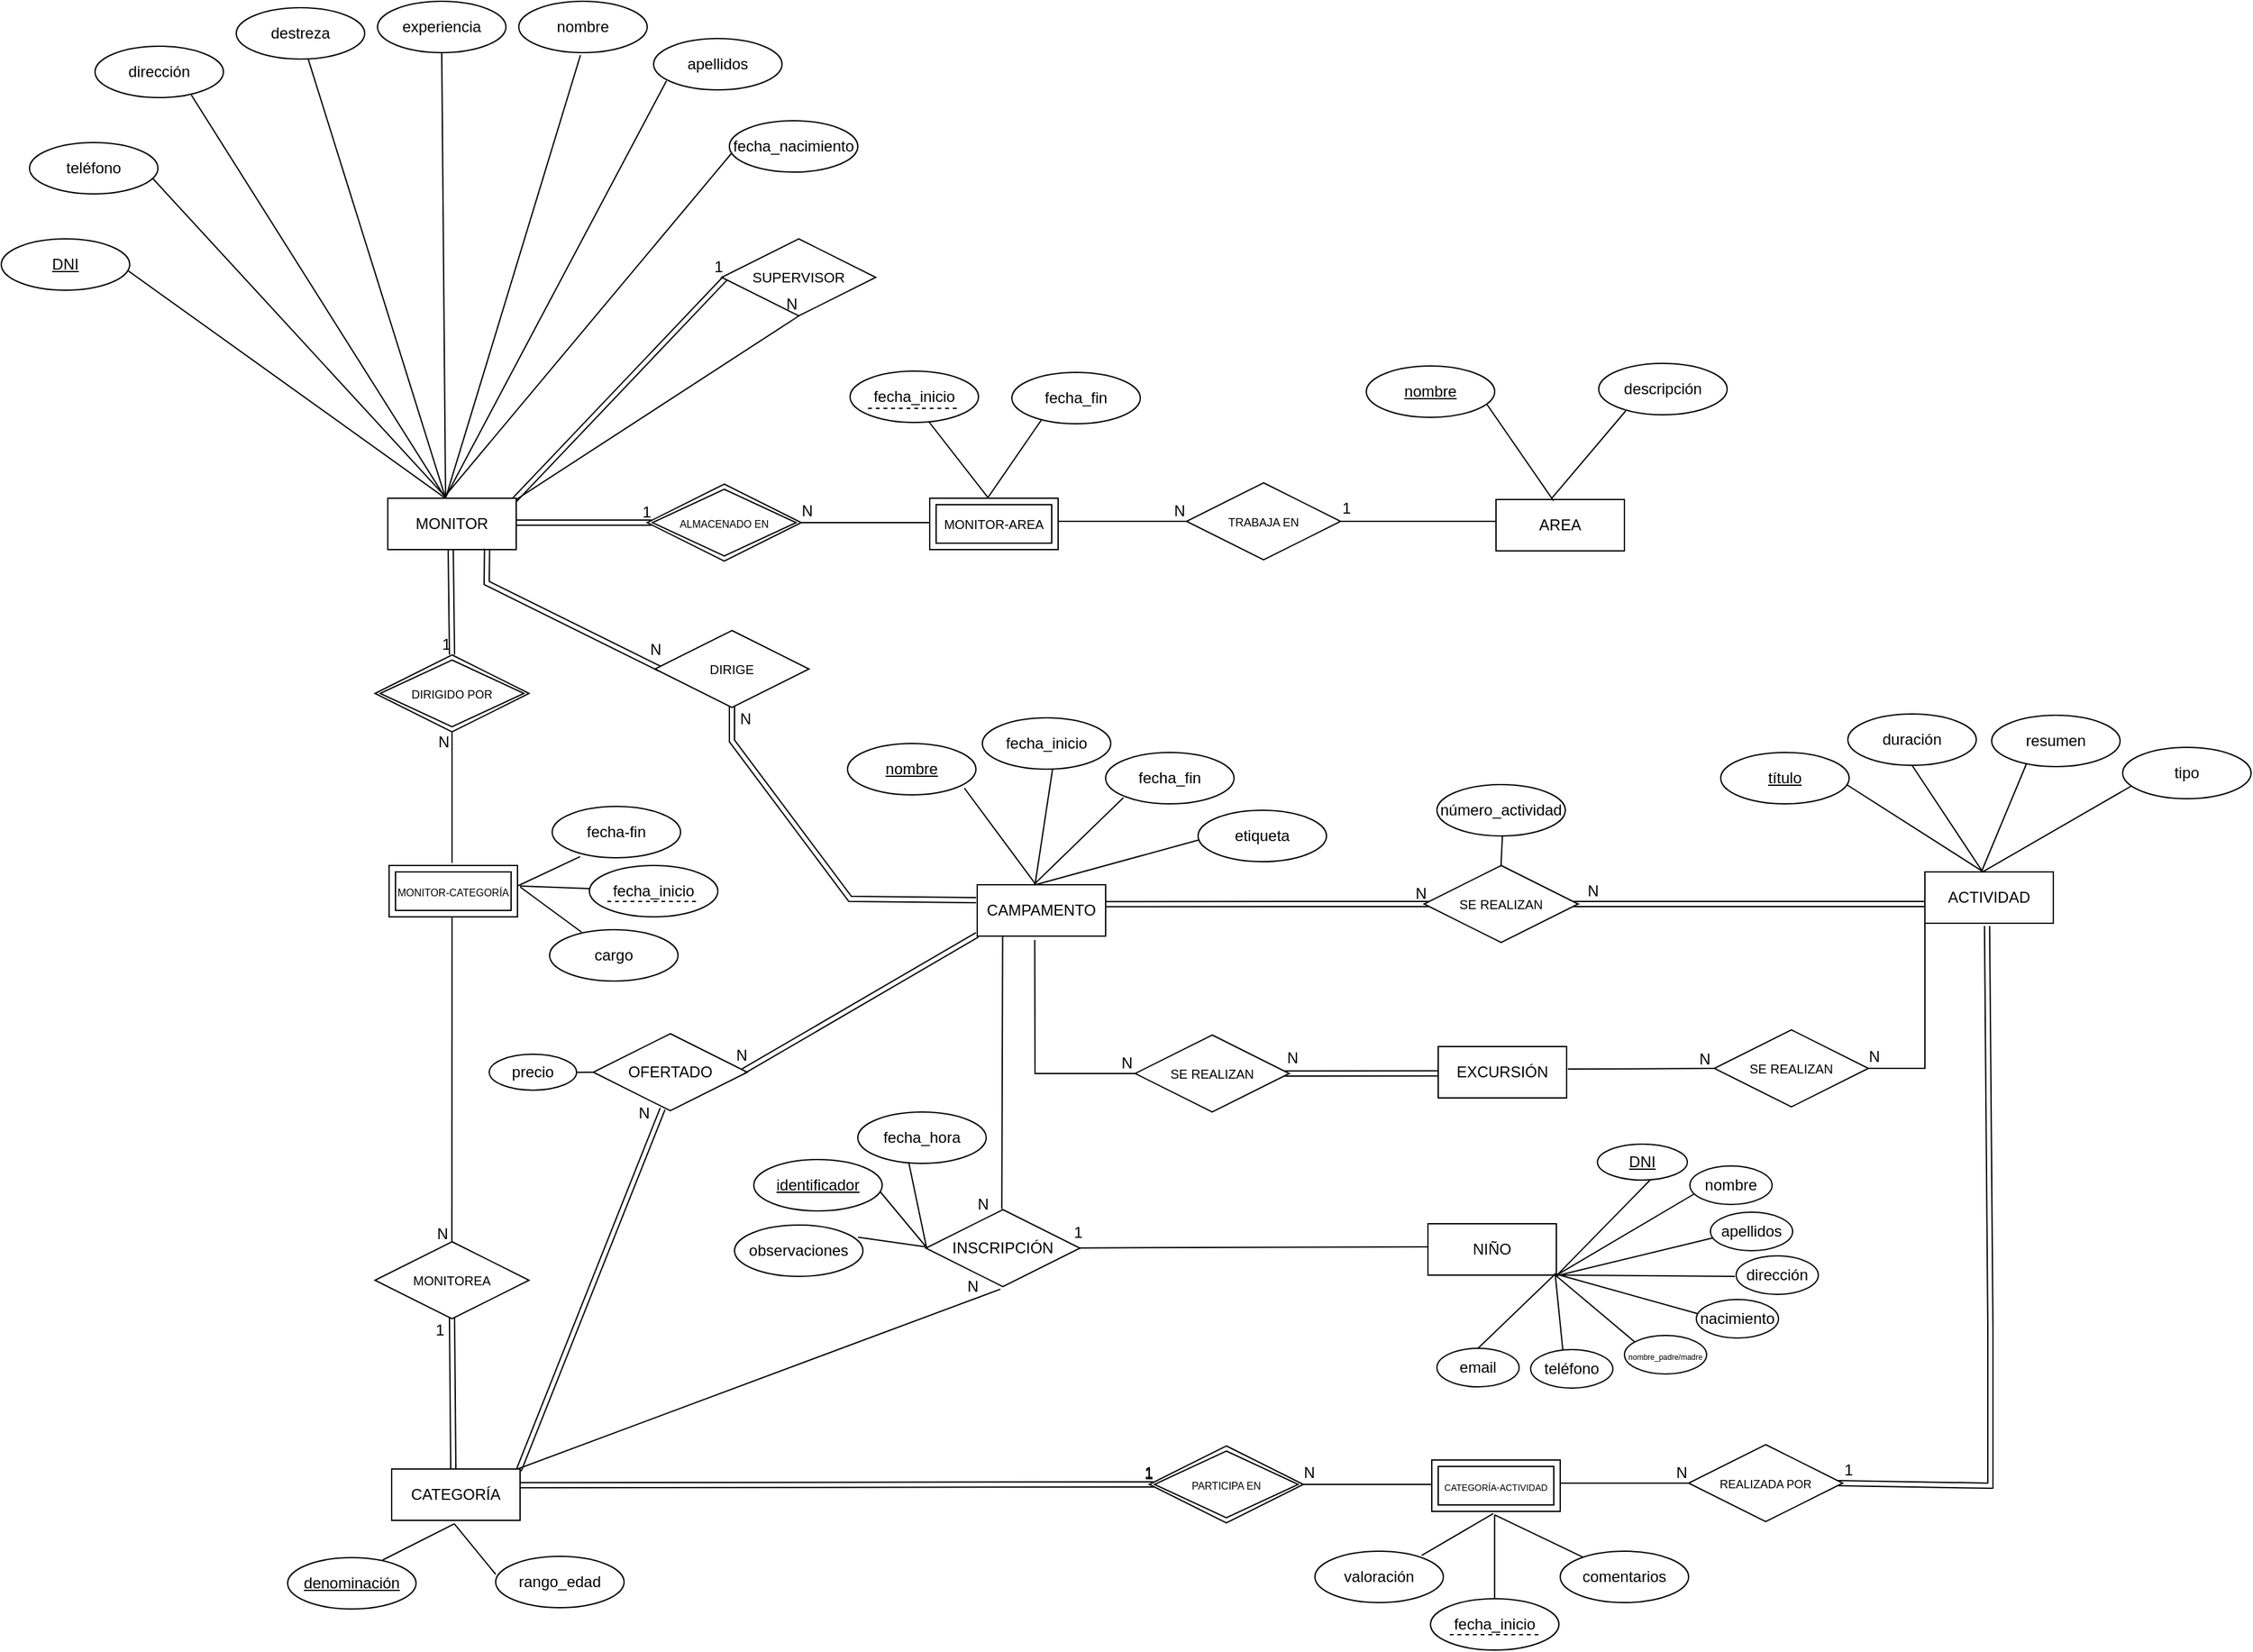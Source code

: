 <mxfile version="24.3.0" type="github">
  <diagram id="R2lEEEUBdFMjLlhIrx00" name="Page-1">
    <mxGraphModel dx="3370" dy="1427" grid="0" gridSize="10" guides="0" tooltips="1" connect="0" arrows="0" fold="1" page="1" pageScale="1" pageWidth="850" pageHeight="1100" math="0" shadow="0" extFonts="Permanent Marker^https://fonts.googleapis.com/css?family=Permanent+Marker">
      <root>
        <mxCell id="0" />
        <mxCell id="1" parent="0" />
        <mxCell id="53vGb1DOH9rvjaksHZF3-1" value="MONITOR" style="whiteSpace=wrap;html=1;align=center;" vertex="1" parent="1">
          <mxGeometry x="148" y="417" width="100" height="40" as="geometry" />
        </mxCell>
        <mxCell id="53vGb1DOH9rvjaksHZF3-2" value="destreza" style="ellipse;whiteSpace=wrap;html=1;align=center;" vertex="1" parent="1">
          <mxGeometry x="30" y="35" width="100" height="40" as="geometry" />
        </mxCell>
        <mxCell id="53vGb1DOH9rvjaksHZF3-3" value="experiencia" style="ellipse;whiteSpace=wrap;html=1;align=center;" vertex="1" parent="1">
          <mxGeometry x="140" y="30" width="100" height="40" as="geometry" />
        </mxCell>
        <mxCell id="53vGb1DOH9rvjaksHZF3-4" value="nombre" style="ellipse;whiteSpace=wrap;html=1;align=center;" vertex="1" parent="1">
          <mxGeometry x="250" y="30" width="100" height="40" as="geometry" />
        </mxCell>
        <mxCell id="53vGb1DOH9rvjaksHZF3-5" value="apellidos" style="ellipse;whiteSpace=wrap;html=1;align=center;" vertex="1" parent="1">
          <mxGeometry x="355" y="59" width="100" height="40" as="geometry" />
        </mxCell>
        <mxCell id="53vGb1DOH9rvjaksHZF3-6" value="dirección" style="ellipse;whiteSpace=wrap;html=1;align=center;" vertex="1" parent="1">
          <mxGeometry x="-80" y="65" width="100" height="40" as="geometry" />
        </mxCell>
        <mxCell id="53vGb1DOH9rvjaksHZF3-7" value="teléfono" style="ellipse;whiteSpace=wrap;html=1;align=center;" vertex="1" parent="1">
          <mxGeometry x="-131" y="140" width="100" height="40" as="geometry" />
        </mxCell>
        <mxCell id="53vGb1DOH9rvjaksHZF3-8" value="fecha_nacimiento" style="ellipse;whiteSpace=wrap;html=1;align=center;" vertex="1" parent="1">
          <mxGeometry x="414" y="123" width="100" height="40" as="geometry" />
        </mxCell>
        <mxCell id="53vGb1DOH9rvjaksHZF3-9" value="DNI" style="ellipse;whiteSpace=wrap;html=1;align=center;fontStyle=4" vertex="1" parent="1">
          <mxGeometry x="-153" y="215" width="100" height="40" as="geometry" />
        </mxCell>
        <mxCell id="53vGb1DOH9rvjaksHZF3-22" value="" style="endArrow=none;html=1;rounded=0;" edge="1" parent="1">
          <mxGeometry relative="1" as="geometry">
            <mxPoint x="193" y="417" as="sourcePoint" />
            <mxPoint x="190" y="70" as="targetPoint" />
          </mxGeometry>
        </mxCell>
        <mxCell id="53vGb1DOH9rvjaksHZF3-24" value="" style="endArrow=none;html=1;rounded=0;" edge="1" parent="1">
          <mxGeometry relative="1" as="geometry">
            <mxPoint x="193" y="417" as="sourcePoint" />
            <mxPoint x="298" y="72" as="targetPoint" />
          </mxGeometry>
        </mxCell>
        <mxCell id="53vGb1DOH9rvjaksHZF3-26" value="" style="endArrow=none;html=1;rounded=0;exitX=0.453;exitY=-0.036;exitDx=0;exitDy=0;exitPerimeter=0;" edge="1" parent="1" source="53vGb1DOH9rvjaksHZF3-1">
          <mxGeometry relative="1" as="geometry">
            <mxPoint x="260" y="437" as="sourcePoint" />
            <mxPoint x="365" y="92" as="targetPoint" />
          </mxGeometry>
        </mxCell>
        <mxCell id="53vGb1DOH9rvjaksHZF3-28" value="" style="endArrow=none;html=1;rounded=0;" edge="1" parent="1">
          <mxGeometry relative="1" as="geometry">
            <mxPoint x="192" y="416" as="sourcePoint" />
            <mxPoint x="416" y="148" as="targetPoint" />
          </mxGeometry>
        </mxCell>
        <mxCell id="53vGb1DOH9rvjaksHZF3-32" value="" style="endArrow=none;html=1;rounded=0;" edge="1" parent="1">
          <mxGeometry relative="1" as="geometry">
            <mxPoint x="193" y="417" as="sourcePoint" />
            <mxPoint x="86" y="75" as="targetPoint" />
          </mxGeometry>
        </mxCell>
        <mxCell id="53vGb1DOH9rvjaksHZF3-34" value="" style="endArrow=none;html=1;rounded=0;" edge="1" parent="1">
          <mxGeometry relative="1" as="geometry">
            <mxPoint x="193" y="417" as="sourcePoint" />
            <mxPoint x="-5" y="103" as="targetPoint" />
          </mxGeometry>
        </mxCell>
        <mxCell id="53vGb1DOH9rvjaksHZF3-36" value="" style="endArrow=none;html=1;rounded=0;" edge="1" parent="1">
          <mxGeometry relative="1" as="geometry">
            <mxPoint x="193" y="416" as="sourcePoint" />
            <mxPoint x="-35" y="168" as="targetPoint" />
          </mxGeometry>
        </mxCell>
        <mxCell id="53vGb1DOH9rvjaksHZF3-38" value="" style="endArrow=none;html=1;rounded=0;exitX=0.437;exitY=-0.021;exitDx=0;exitDy=0;exitPerimeter=0;" edge="1" parent="1" source="53vGb1DOH9rvjaksHZF3-1">
          <mxGeometry relative="1" as="geometry">
            <mxPoint x="191" y="416" as="sourcePoint" />
            <mxPoint x="-54" y="240" as="targetPoint" />
          </mxGeometry>
        </mxCell>
        <mxCell id="53vGb1DOH9rvjaksHZF3-40" value="AREA" style="whiteSpace=wrap;html=1;align=center;" vertex="1" parent="1">
          <mxGeometry x="1011" y="418" width="100" height="40" as="geometry" />
        </mxCell>
        <mxCell id="53vGb1DOH9rvjaksHZF3-41" value="&lt;u&gt;nombre&lt;/u&gt;" style="ellipse;whiteSpace=wrap;html=1;align=center;" vertex="1" parent="1">
          <mxGeometry x="910" y="314" width="100" height="40" as="geometry" />
        </mxCell>
        <mxCell id="53vGb1DOH9rvjaksHZF3-42" value="descripción" style="ellipse;whiteSpace=wrap;html=1;align=center;" vertex="1" parent="1">
          <mxGeometry x="1091" y="312" width="100" height="40" as="geometry" />
        </mxCell>
        <mxCell id="53vGb1DOH9rvjaksHZF3-43" value="" style="endArrow=none;html=1;rounded=0;exitX=0.448;exitY=0.025;exitDx=0;exitDy=0;exitPerimeter=0;" edge="1" parent="1" source="53vGb1DOH9rvjaksHZF3-40">
          <mxGeometry relative="1" as="geometry">
            <mxPoint x="780" y="612" as="sourcePoint" />
            <mxPoint x="1004" y="344" as="targetPoint" />
          </mxGeometry>
        </mxCell>
        <mxCell id="53vGb1DOH9rvjaksHZF3-44" value="" style="endArrow=none;html=1;rounded=0;exitX=0.432;exitY=-0.017;exitDx=0;exitDy=0;exitPerimeter=0;" edge="1" parent="1" source="53vGb1DOH9rvjaksHZF3-40">
          <mxGeometry relative="1" as="geometry">
            <mxPoint x="1164" y="424" as="sourcePoint" />
            <mxPoint x="1112" y="349" as="targetPoint" />
          </mxGeometry>
        </mxCell>
        <mxCell id="53vGb1DOH9rvjaksHZF3-47" value="&lt;font style=&quot;font-size: 9px;&quot;&gt;TRABAJA EN&lt;/font&gt;" style="shape=rhombus;perimeter=rhombusPerimeter;whiteSpace=wrap;html=1;align=center;" vertex="1" parent="1">
          <mxGeometry x="770" y="405" width="120" height="60" as="geometry" />
        </mxCell>
        <mxCell id="53vGb1DOH9rvjaksHZF3-49" value="&lt;font style=&quot;font-size: 8px;&quot;&gt;ALMACENADO EN&lt;/font&gt;" style="shape=rhombus;double=1;perimeter=rhombusPerimeter;whiteSpace=wrap;html=1;align=center;" vertex="1" parent="1">
          <mxGeometry x="350" y="406" width="120" height="60" as="geometry" />
        </mxCell>
        <mxCell id="53vGb1DOH9rvjaksHZF3-50" value="&lt;font style=&quot;font-size: 10px;&quot;&gt;MONITOR-AREA&lt;/font&gt;" style="shape=ext;margin=3;double=1;whiteSpace=wrap;html=1;align=center;" vertex="1" parent="1">
          <mxGeometry x="570" y="417" width="100" height="40" as="geometry" />
        </mxCell>
        <mxCell id="53vGb1DOH9rvjaksHZF3-53" value="" style="endArrow=none;html=1;rounded=0;" edge="1" parent="1">
          <mxGeometry relative="1" as="geometry">
            <mxPoint x="470" y="436" as="sourcePoint" />
            <mxPoint x="570" y="436" as="targetPoint" />
          </mxGeometry>
        </mxCell>
        <mxCell id="53vGb1DOH9rvjaksHZF3-54" value="N" style="resizable=0;html=1;whiteSpace=wrap;align=right;verticalAlign=bottom;" connectable="0" vertex="1" parent="53vGb1DOH9rvjaksHZF3-53">
          <mxGeometry x="1" relative="1" as="geometry">
            <mxPoint x="-90" y="-1" as="offset" />
          </mxGeometry>
        </mxCell>
        <mxCell id="53vGb1DOH9rvjaksHZF3-55" value="" style="endArrow=none;html=1;rounded=0;" edge="1" parent="1">
          <mxGeometry relative="1" as="geometry">
            <mxPoint x="670" y="435" as="sourcePoint" />
            <mxPoint x="770" y="435" as="targetPoint" />
          </mxGeometry>
        </mxCell>
        <mxCell id="53vGb1DOH9rvjaksHZF3-56" value="N" style="resizable=0;html=1;whiteSpace=wrap;align=right;verticalAlign=bottom;" connectable="0" vertex="1" parent="53vGb1DOH9rvjaksHZF3-55">
          <mxGeometry x="1" relative="1" as="geometry" />
        </mxCell>
        <mxCell id="53vGb1DOH9rvjaksHZF3-57" value="" style="endArrow=none;html=1;rounded=0;entryX=0;entryY=0.425;entryDx=0;entryDy=0;entryPerimeter=0;" edge="1" parent="1" target="53vGb1DOH9rvjaksHZF3-40">
          <mxGeometry relative="1" as="geometry">
            <mxPoint x="889" y="435" as="sourcePoint" />
            <mxPoint x="1010" y="434" as="targetPoint" />
          </mxGeometry>
        </mxCell>
        <mxCell id="53vGb1DOH9rvjaksHZF3-58" value="1" style="resizable=0;html=1;whiteSpace=wrap;align=right;verticalAlign=bottom;" connectable="0" vertex="1" parent="53vGb1DOH9rvjaksHZF3-57">
          <mxGeometry x="1" relative="1" as="geometry">
            <mxPoint x="-112" y="-2" as="offset" />
          </mxGeometry>
        </mxCell>
        <mxCell id="53vGb1DOH9rvjaksHZF3-59" value="&lt;font style=&quot;font-size: 11px;&quot;&gt;SUPERVISOR&lt;/font&gt;" style="shape=rhombus;perimeter=rhombusPerimeter;whiteSpace=wrap;html=1;align=center;" vertex="1" parent="1">
          <mxGeometry x="408" y="215" width="120" height="60" as="geometry" />
        </mxCell>
        <mxCell id="53vGb1DOH9rvjaksHZF3-66" value="" style="shape=link;html=1;rounded=0;" edge="1" parent="1">
          <mxGeometry relative="1" as="geometry">
            <mxPoint x="248" y="436" as="sourcePoint" />
            <mxPoint x="354" y="436" as="targetPoint" />
          </mxGeometry>
        </mxCell>
        <mxCell id="53vGb1DOH9rvjaksHZF3-67" value="1" style="resizable=0;html=1;whiteSpace=wrap;align=right;verticalAlign=bottom;" connectable="0" vertex="1" parent="53vGb1DOH9rvjaksHZF3-66">
          <mxGeometry x="1" relative="1" as="geometry" />
        </mxCell>
        <mxCell id="53vGb1DOH9rvjaksHZF3-68" value="" style="shape=link;html=1;rounded=0;entryX=0.022;entryY=0.513;entryDx=0;entryDy=0;entryPerimeter=0;exitX=0.985;exitY=0.037;exitDx=0;exitDy=0;exitPerimeter=0;" edge="1" parent="1" source="53vGb1DOH9rvjaksHZF3-1" target="53vGb1DOH9rvjaksHZF3-59">
          <mxGeometry relative="1" as="geometry">
            <mxPoint x="192" y="416" as="sourcePoint" />
            <mxPoint x="382" y="400" as="targetPoint" />
          </mxGeometry>
        </mxCell>
        <mxCell id="53vGb1DOH9rvjaksHZF3-69" value="1" style="resizable=0;html=1;whiteSpace=wrap;align=right;verticalAlign=bottom;" connectable="0" vertex="1" parent="53vGb1DOH9rvjaksHZF3-68">
          <mxGeometry x="1" relative="1" as="geometry" />
        </mxCell>
        <mxCell id="53vGb1DOH9rvjaksHZF3-70" value="" style="endArrow=none;html=1;rounded=0;entryX=0.501;entryY=1;entryDx=0;entryDy=0;entryPerimeter=0;" edge="1" parent="1" target="53vGb1DOH9rvjaksHZF3-59">
          <mxGeometry relative="1" as="geometry">
            <mxPoint x="248" y="418" as="sourcePoint" />
            <mxPoint x="405" y="336" as="targetPoint" />
          </mxGeometry>
        </mxCell>
        <mxCell id="53vGb1DOH9rvjaksHZF3-71" value="N" style="resizable=0;html=1;whiteSpace=wrap;align=right;verticalAlign=bottom;" connectable="0" vertex="1" parent="53vGb1DOH9rvjaksHZF3-70">
          <mxGeometry x="1" relative="1" as="geometry" />
        </mxCell>
        <mxCell id="53vGb1DOH9rvjaksHZF3-72" value="CAMPAMENTO" style="whiteSpace=wrap;html=1;align=center;" vertex="1" parent="1">
          <mxGeometry x="607" y="718" width="100" height="40" as="geometry" />
        </mxCell>
        <mxCell id="53vGb1DOH9rvjaksHZF3-73" value="&lt;u&gt;nombre&lt;/u&gt;" style="ellipse;whiteSpace=wrap;html=1;align=center;" vertex="1" parent="1">
          <mxGeometry x="506" y="608" width="100" height="40" as="geometry" />
        </mxCell>
        <mxCell id="53vGb1DOH9rvjaksHZF3-74" value="fecha_inicio" style="ellipse;whiteSpace=wrap;html=1;align=center;" vertex="1" parent="1">
          <mxGeometry x="611" y="588" width="100" height="40" as="geometry" />
        </mxCell>
        <mxCell id="53vGb1DOH9rvjaksHZF3-75" value="fecha_fin" style="ellipse;whiteSpace=wrap;html=1;align=center;" vertex="1" parent="1">
          <mxGeometry x="707" y="615" width="100" height="40" as="geometry" />
        </mxCell>
        <mxCell id="53vGb1DOH9rvjaksHZF3-76" value="etiqueta" style="ellipse;whiteSpace=wrap;html=1;align=center;" vertex="1" parent="1">
          <mxGeometry x="779" y="660" width="100" height="40" as="geometry" />
        </mxCell>
        <mxCell id="53vGb1DOH9rvjaksHZF3-77" value="" style="endArrow=none;html=1;rounded=0;exitX=0.46;exitY=0.007;exitDx=0;exitDy=0;exitPerimeter=0;entryX=0.91;entryY=0.869;entryDx=0;entryDy=0;entryPerimeter=0;" edge="1" parent="1" source="53vGb1DOH9rvjaksHZF3-72" target="53vGb1DOH9rvjaksHZF3-73">
          <mxGeometry relative="1" as="geometry">
            <mxPoint x="640" y="694" as="sourcePoint" />
            <mxPoint x="546" y="650" as="targetPoint" />
          </mxGeometry>
        </mxCell>
        <mxCell id="53vGb1DOH9rvjaksHZF3-78" value="" style="endArrow=none;html=1;rounded=0;entryX=0.547;entryY=0.994;entryDx=0;entryDy=0;entryPerimeter=0;" edge="1" parent="1" target="53vGb1DOH9rvjaksHZF3-74">
          <mxGeometry relative="1" as="geometry">
            <mxPoint x="652" y="718" as="sourcePoint" />
            <mxPoint x="597" y="635" as="targetPoint" />
          </mxGeometry>
        </mxCell>
        <mxCell id="53vGb1DOH9rvjaksHZF3-79" value="" style="endArrow=none;html=1;rounded=0;entryX=0.138;entryY=0.881;entryDx=0;entryDy=0;entryPerimeter=0;" edge="1" parent="1" target="53vGb1DOH9rvjaksHZF3-75">
          <mxGeometry relative="1" as="geometry">
            <mxPoint x="651" y="718" as="sourcePoint" />
            <mxPoint x="686" y="634" as="targetPoint" />
          </mxGeometry>
        </mxCell>
        <mxCell id="53vGb1DOH9rvjaksHZF3-80" value="" style="endArrow=none;html=1;rounded=0;exitX=0.444;exitY=0.007;exitDx=0;exitDy=0;exitPerimeter=0;entryX=0.01;entryY=0.575;entryDx=0;entryDy=0;entryPerimeter=0;" edge="1" parent="1" source="53vGb1DOH9rvjaksHZF3-72" target="53vGb1DOH9rvjaksHZF3-76">
          <mxGeometry relative="1" as="geometry">
            <mxPoint x="823" y="734" as="sourcePoint" />
            <mxPoint x="768" y="651" as="targetPoint" />
          </mxGeometry>
        </mxCell>
        <mxCell id="53vGb1DOH9rvjaksHZF3-90" value="ACTIVIDAD" style="whiteSpace=wrap;html=1;align=center;" vertex="1" parent="1">
          <mxGeometry x="1345" y="708" width="100" height="40" as="geometry" />
        </mxCell>
        <mxCell id="53vGb1DOH9rvjaksHZF3-91" value="&lt;u&gt;título&lt;/u&gt;" style="ellipse;whiteSpace=wrap;html=1;align=center;" vertex="1" parent="1">
          <mxGeometry x="1186" y="615" width="100" height="40" as="geometry" />
        </mxCell>
        <mxCell id="53vGb1DOH9rvjaksHZF3-92" value="duración" style="ellipse;whiteSpace=wrap;html=1;align=center;" vertex="1" parent="1">
          <mxGeometry x="1285" y="585" width="100" height="40" as="geometry" />
        </mxCell>
        <mxCell id="53vGb1DOH9rvjaksHZF3-93" value="resumen" style="ellipse;whiteSpace=wrap;html=1;align=center;" vertex="1" parent="1">
          <mxGeometry x="1397" y="586" width="100" height="40" as="geometry" />
        </mxCell>
        <mxCell id="53vGb1DOH9rvjaksHZF3-94" value="tipo" style="ellipse;whiteSpace=wrap;html=1;align=center;" vertex="1" parent="1">
          <mxGeometry x="1499" y="611" width="100" height="40" as="geometry" />
        </mxCell>
        <mxCell id="53vGb1DOH9rvjaksHZF3-95" value="" style="endArrow=none;html=1;rounded=0;exitX=0.46;exitY=0.007;exitDx=0;exitDy=0;exitPerimeter=0;" edge="1" parent="1" source="53vGb1DOH9rvjaksHZF3-90">
          <mxGeometry relative="1" as="geometry">
            <mxPoint x="1378" y="684" as="sourcePoint" />
            <mxPoint x="1284" y="640" as="targetPoint" />
          </mxGeometry>
        </mxCell>
        <mxCell id="53vGb1DOH9rvjaksHZF3-96" value="" style="endArrow=none;html=1;rounded=0;" edge="1" parent="1">
          <mxGeometry relative="1" as="geometry">
            <mxPoint x="1390" y="708" as="sourcePoint" />
            <mxPoint x="1335" y="625" as="targetPoint" />
          </mxGeometry>
        </mxCell>
        <mxCell id="53vGb1DOH9rvjaksHZF3-97" value="" style="endArrow=none;html=1;rounded=0;" edge="1" parent="1">
          <mxGeometry relative="1" as="geometry">
            <mxPoint x="1389" y="708" as="sourcePoint" />
            <mxPoint x="1424" y="624" as="targetPoint" />
          </mxGeometry>
        </mxCell>
        <mxCell id="53vGb1DOH9rvjaksHZF3-98" value="" style="endArrow=none;html=1;rounded=0;exitX=0.444;exitY=0.007;exitDx=0;exitDy=0;exitPerimeter=0;" edge="1" parent="1" source="53vGb1DOH9rvjaksHZF3-90">
          <mxGeometry relative="1" as="geometry">
            <mxPoint x="1561" y="724" as="sourcePoint" />
            <mxPoint x="1506" y="641" as="targetPoint" />
          </mxGeometry>
        </mxCell>
        <mxCell id="53vGb1DOH9rvjaksHZF3-99" value="&lt;font style=&quot;font-size: 10px;&quot;&gt;SE REALIZAN&lt;/font&gt;" style="shape=rhombus;perimeter=rhombusPerimeter;whiteSpace=wrap;html=1;align=center;" vertex="1" parent="1">
          <mxGeometry x="955" y="703" width="120" height="60" as="geometry" />
        </mxCell>
        <mxCell id="53vGb1DOH9rvjaksHZF3-100" value="" style="shape=link;html=1;rounded=0;entryX=0;entryY=0.625;entryDx=0;entryDy=0;entryPerimeter=0;" edge="1" parent="1" target="53vGb1DOH9rvjaksHZF3-90">
          <mxGeometry relative="1" as="geometry">
            <mxPoint x="1071" y="733" as="sourcePoint" />
            <mxPoint x="1231" y="733" as="targetPoint" />
          </mxGeometry>
        </mxCell>
        <mxCell id="53vGb1DOH9rvjaksHZF3-101" value="N" style="resizable=0;html=1;whiteSpace=wrap;align=right;verticalAlign=bottom;" connectable="0" vertex="1" parent="53vGb1DOH9rvjaksHZF3-100">
          <mxGeometry x="1" relative="1" as="geometry">
            <mxPoint x="-253" y="-2" as="offset" />
          </mxGeometry>
        </mxCell>
        <mxCell id="53vGb1DOH9rvjaksHZF3-102" value="" style="shape=link;html=1;rounded=0;exitX=0.995;exitY=0.377;exitDx=0;exitDy=0;exitPerimeter=0;" edge="1" parent="1" source="53vGb1DOH9rvjaksHZF3-72">
          <mxGeometry relative="1" as="geometry">
            <mxPoint x="708.0" y="733.4" as="sourcePoint" />
            <mxPoint x="959.2" y="733" as="targetPoint" />
          </mxGeometry>
        </mxCell>
        <mxCell id="53vGb1DOH9rvjaksHZF3-103" value="N" style="resizable=0;html=1;whiteSpace=wrap;align=right;verticalAlign=bottom;" connectable="0" vertex="1" parent="53vGb1DOH9rvjaksHZF3-102">
          <mxGeometry x="1" relative="1" as="geometry" />
        </mxCell>
        <mxCell id="53vGb1DOH9rvjaksHZF3-104" value="CATEGORÍA" style="whiteSpace=wrap;html=1;align=center;" vertex="1" parent="1">
          <mxGeometry x="151" y="1173" width="100" height="40" as="geometry" />
        </mxCell>
        <mxCell id="53vGb1DOH9rvjaksHZF3-105" value="&lt;u&gt;denominación&lt;/u&gt;" style="ellipse;whiteSpace=wrap;html=1;align=center;" vertex="1" parent="1">
          <mxGeometry x="70" y="1242" width="100" height="40" as="geometry" />
        </mxCell>
        <mxCell id="53vGb1DOH9rvjaksHZF3-108" value="rango_edad" style="ellipse;whiteSpace=wrap;html=1;align=center;" vertex="1" parent="1">
          <mxGeometry x="232" y="1241" width="100" height="40" as="geometry" />
        </mxCell>
        <mxCell id="53vGb1DOH9rvjaksHZF3-109" value="" style="endArrow=none;html=1;rounded=0;exitX=0.488;exitY=1.067;exitDx=0;exitDy=0;exitPerimeter=0;entryX=0.74;entryY=0.047;entryDx=0;entryDy=0;entryPerimeter=0;" edge="1" parent="1" source="53vGb1DOH9rvjaksHZF3-104" target="53vGb1DOH9rvjaksHZF3-105">
          <mxGeometry relative="1" as="geometry">
            <mxPoint x="155" y="1135" as="sourcePoint" />
            <mxPoint x="61" y="1091" as="targetPoint" />
          </mxGeometry>
        </mxCell>
        <mxCell id="53vGb1DOH9rvjaksHZF3-112" value="" style="endArrow=none;html=1;rounded=0;exitX=0.488;exitY=1.067;exitDx=0;exitDy=0;exitPerimeter=0;entryX=0;entryY=0.35;entryDx=0;entryDy=0;entryPerimeter=0;" edge="1" parent="1" source="53vGb1DOH9rvjaksHZF3-104" target="53vGb1DOH9rvjaksHZF3-108">
          <mxGeometry relative="1" as="geometry">
            <mxPoint x="338" y="1175" as="sourcePoint" />
            <mxPoint x="283" y="1092" as="targetPoint" />
          </mxGeometry>
        </mxCell>
        <mxCell id="53vGb1DOH9rvjaksHZF3-113" value="&lt;font style=&quot;font-size: 9px;&quot;&gt;DIRIGIDO POR&lt;/font&gt;" style="shape=rhombus;double=1;perimeter=rhombusPerimeter;whiteSpace=wrap;html=1;align=center;" vertex="1" parent="1">
          <mxGeometry x="138" y="539" width="120" height="60" as="geometry" />
        </mxCell>
        <mxCell id="53vGb1DOH9rvjaksHZF3-114" value="&lt;font style=&quot;font-size: 8px;&quot;&gt;MONITOR-CATEGORÍA&lt;/font&gt;" style="shape=ext;margin=3;double=1;whiteSpace=wrap;html=1;align=center;" vertex="1" parent="1">
          <mxGeometry x="149" y="703" width="100" height="40" as="geometry" />
        </mxCell>
        <mxCell id="53vGb1DOH9rvjaksHZF3-115" value="&lt;font size=&quot;1&quot;&gt;MONITOREA&lt;/font&gt;" style="shape=rhombus;perimeter=rhombusPerimeter;whiteSpace=wrap;html=1;align=center;" vertex="1" parent="1">
          <mxGeometry x="138" y="996" width="120" height="60" as="geometry" />
        </mxCell>
        <mxCell id="53vGb1DOH9rvjaksHZF3-116" value="" style="shape=link;html=1;rounded=0;exitX=0.476;exitY=0.989;exitDx=0;exitDy=0;exitPerimeter=0;entryX=0.5;entryY=-0.002;entryDx=0;entryDy=0;entryPerimeter=0;" edge="1" parent="1" target="53vGb1DOH9rvjaksHZF3-113">
          <mxGeometry relative="1" as="geometry">
            <mxPoint x="197.0" y="456.56" as="sourcePoint" />
            <mxPoint x="197.4" y="521" as="targetPoint" />
          </mxGeometry>
        </mxCell>
        <mxCell id="53vGb1DOH9rvjaksHZF3-117" value="1" style="resizable=0;html=1;whiteSpace=wrap;align=right;verticalAlign=bottom;" connectable="0" vertex="1" parent="53vGb1DOH9rvjaksHZF3-116">
          <mxGeometry x="1" relative="1" as="geometry" />
        </mxCell>
        <mxCell id="53vGb1DOH9rvjaksHZF3-118" value="" style="endArrow=none;html=1;rounded=0;" edge="1" parent="1">
          <mxGeometry relative="1" as="geometry">
            <mxPoint x="198" y="701" as="sourcePoint" />
            <mxPoint x="198" y="599" as="targetPoint" />
          </mxGeometry>
        </mxCell>
        <mxCell id="53vGb1DOH9rvjaksHZF3-119" value="" style="endArrow=none;html=1;rounded=0;" edge="1" parent="1">
          <mxGeometry relative="1" as="geometry">
            <mxPoint x="198" y="845" as="sourcePoint" />
            <mxPoint x="198" y="743" as="targetPoint" />
          </mxGeometry>
        </mxCell>
        <mxCell id="53vGb1DOH9rvjaksHZF3-120" value="" style="endArrow=none;html=1;rounded=0;exitX=0.499;exitY=0.011;exitDx=0;exitDy=0;exitPerimeter=0;" edge="1" parent="1" source="53vGb1DOH9rvjaksHZF3-115">
          <mxGeometry relative="1" as="geometry">
            <mxPoint x="198" y="876" as="sourcePoint" />
            <mxPoint x="198" y="743" as="targetPoint" />
          </mxGeometry>
        </mxCell>
        <mxCell id="53vGb1DOH9rvjaksHZF3-121" value="" style="shape=link;html=1;rounded=0;exitX=0.476;exitY=0.989;exitDx=0;exitDy=0;exitPerimeter=0;entryX=0.48;entryY=0;entryDx=0;entryDy=0;entryPerimeter=0;" edge="1" parent="1" target="53vGb1DOH9rvjaksHZF3-104">
          <mxGeometry relative="1" as="geometry">
            <mxPoint x="198.0" y="1055" as="sourcePoint" />
            <mxPoint x="199" y="1137.44" as="targetPoint" />
          </mxGeometry>
        </mxCell>
        <mxCell id="53vGb1DOH9rvjaksHZF3-122" value="1" style="resizable=0;html=1;whiteSpace=wrap;align=right;verticalAlign=bottom;" connectable="0" vertex="1" parent="53vGb1DOH9rvjaksHZF3-121">
          <mxGeometry x="1" relative="1" as="geometry">
            <mxPoint x="-5" y="-99" as="offset" />
          </mxGeometry>
        </mxCell>
        <mxCell id="53vGb1DOH9rvjaksHZF3-123" value="fecha-fin" style="ellipse;whiteSpace=wrap;html=1;align=center;" vertex="1" parent="1">
          <mxGeometry x="276" y="657" width="100" height="40" as="geometry" />
        </mxCell>
        <mxCell id="53vGb1DOH9rvjaksHZF3-124" value="fecha_inicio" style="ellipse;whiteSpace=wrap;html=1;align=center;" vertex="1" parent="1">
          <mxGeometry x="305" y="703" width="100" height="40" as="geometry" />
        </mxCell>
        <mxCell id="53vGb1DOH9rvjaksHZF3-126" value="cargo" style="ellipse;whiteSpace=wrap;html=1;align=center;" vertex="1" parent="1">
          <mxGeometry x="274" y="753" width="100" height="40" as="geometry" />
        </mxCell>
        <mxCell id="53vGb1DOH9rvjaksHZF3-127" value="" style="endArrow=none;html=1;rounded=0;exitX=0.218;exitY=0.976;exitDx=0;exitDy=0;exitPerimeter=0;" edge="1" parent="1" source="53vGb1DOH9rvjaksHZF3-123">
          <mxGeometry relative="1" as="geometry">
            <mxPoint x="356" y="787" as="sourcePoint" />
            <mxPoint x="249" y="719" as="targetPoint" />
          </mxGeometry>
        </mxCell>
        <mxCell id="53vGb1DOH9rvjaksHZF3-128" value="" style="endArrow=none;html=1;rounded=0;exitX=0.218;exitY=0.976;exitDx=0;exitDy=0;exitPerimeter=0;entryX=1.021;entryY=0.4;entryDx=0;entryDy=0;entryPerimeter=0;" edge="1" parent="1" target="53vGb1DOH9rvjaksHZF3-114">
          <mxGeometry relative="1" as="geometry">
            <mxPoint x="305" y="721" as="sourcePoint" />
            <mxPoint x="256" y="744" as="targetPoint" />
          </mxGeometry>
        </mxCell>
        <mxCell id="53vGb1DOH9rvjaksHZF3-129" value="" style="endArrow=none;html=1;rounded=0;exitX=0.218;exitY=0.976;exitDx=0;exitDy=0;exitPerimeter=0;entryX=1.021;entryY=0.419;entryDx=0;entryDy=0;entryPerimeter=0;" edge="1" parent="1" target="53vGb1DOH9rvjaksHZF3-114">
          <mxGeometry relative="1" as="geometry">
            <mxPoint x="299" y="755" as="sourcePoint" />
            <mxPoint x="245" y="753" as="targetPoint" />
          </mxGeometry>
        </mxCell>
        <mxCell id="53vGb1DOH9rvjaksHZF3-130" value="N" style="resizable=0;html=1;whiteSpace=wrap;align=right;verticalAlign=bottom;" connectable="0" vertex="1" parent="1">
          <mxGeometry x="197" y="615" as="geometry" />
        </mxCell>
        <mxCell id="53vGb1DOH9rvjaksHZF3-131" value="N" style="resizable=0;html=1;whiteSpace=wrap;align=right;verticalAlign=bottom;" connectable="0" vertex="1" parent="1">
          <mxGeometry x="196" y="998" as="geometry" />
        </mxCell>
        <mxCell id="53vGb1DOH9rvjaksHZF3-137" value="&lt;font style=&quot;font-size: 9px;&quot;&gt;REALIZADA POR&lt;/font&gt;" style="shape=rhombus;perimeter=rhombusPerimeter;whiteSpace=wrap;html=1;align=center;" vertex="1" parent="1">
          <mxGeometry x="1161" y="1154" width="120" height="60" as="geometry" />
        </mxCell>
        <mxCell id="53vGb1DOH9rvjaksHZF3-138" value="&lt;font style=&quot;font-size: 8px;&quot;&gt;PARTICIPA EN&lt;/font&gt;" style="shape=rhombus;double=1;perimeter=rhombusPerimeter;whiteSpace=wrap;html=1;align=center;" vertex="1" parent="1">
          <mxGeometry x="741" y="1155" width="120" height="60" as="geometry" />
        </mxCell>
        <mxCell id="53vGb1DOH9rvjaksHZF3-139" value="&lt;font style=&quot;font-size: 7px;&quot;&gt;CATEGORÍA-ACTIVIDAD&lt;/font&gt;" style="shape=ext;margin=3;double=1;whiteSpace=wrap;html=1;align=center;" vertex="1" parent="1">
          <mxGeometry x="961" y="1166" width="100" height="40" as="geometry" />
        </mxCell>
        <mxCell id="53vGb1DOH9rvjaksHZF3-140" value="" style="endArrow=none;html=1;rounded=0;" edge="1" parent="1">
          <mxGeometry relative="1" as="geometry">
            <mxPoint x="861" y="1185" as="sourcePoint" />
            <mxPoint x="961" y="1185" as="targetPoint" />
          </mxGeometry>
        </mxCell>
        <mxCell id="53vGb1DOH9rvjaksHZF3-141" value="N" style="resizable=0;html=1;whiteSpace=wrap;align=right;verticalAlign=bottom;" connectable="0" vertex="1" parent="53vGb1DOH9rvjaksHZF3-140">
          <mxGeometry x="1" relative="1" as="geometry">
            <mxPoint x="-90" y="-1" as="offset" />
          </mxGeometry>
        </mxCell>
        <mxCell id="53vGb1DOH9rvjaksHZF3-142" value="" style="endArrow=none;html=1;rounded=0;" edge="1" parent="1">
          <mxGeometry relative="1" as="geometry">
            <mxPoint x="1061" y="1184" as="sourcePoint" />
            <mxPoint x="1161" y="1184" as="targetPoint" />
          </mxGeometry>
        </mxCell>
        <mxCell id="53vGb1DOH9rvjaksHZF3-143" value="N" style="resizable=0;html=1;whiteSpace=wrap;align=right;verticalAlign=bottom;" connectable="0" vertex="1" parent="53vGb1DOH9rvjaksHZF3-142">
          <mxGeometry x="1" relative="1" as="geometry" />
        </mxCell>
        <mxCell id="53vGb1DOH9rvjaksHZF3-144" value="1" style="resizable=0;html=1;whiteSpace=wrap;align=right;verticalAlign=bottom;" connectable="0" vertex="1" parent="1">
          <mxGeometry x="1290" y="1182" as="geometry" />
        </mxCell>
        <mxCell id="53vGb1DOH9rvjaksHZF3-145" value="1" style="resizable=0;html=1;whiteSpace=wrap;align=right;verticalAlign=bottom;" connectable="0" vertex="1" parent="1">
          <mxGeometry x="745" y="1185" as="geometry" />
        </mxCell>
        <mxCell id="53vGb1DOH9rvjaksHZF3-146" value="" style="shape=link;html=1;rounded=0;exitX=1.002;exitY=0.315;exitDx=0;exitDy=0;exitPerimeter=0;" edge="1" parent="1" source="53vGb1DOH9rvjaksHZF3-104">
          <mxGeometry relative="1" as="geometry">
            <mxPoint x="639" y="1185" as="sourcePoint" />
            <mxPoint x="745" y="1185" as="targetPoint" />
          </mxGeometry>
        </mxCell>
        <mxCell id="53vGb1DOH9rvjaksHZF3-147" value="1" style="resizable=0;html=1;whiteSpace=wrap;align=right;verticalAlign=bottom;" connectable="0" vertex="1" parent="53vGb1DOH9rvjaksHZF3-146">
          <mxGeometry x="1" relative="1" as="geometry" />
        </mxCell>
        <mxCell id="53vGb1DOH9rvjaksHZF3-148" value="" style="shape=link;html=1;rounded=0;entryX=0.484;entryY=1.053;entryDx=0;entryDy=0;entryPerimeter=0;exitX=0.969;exitY=0.5;exitDx=0;exitDy=0;exitPerimeter=0;" edge="1" parent="1" source="53vGb1DOH9rvjaksHZF3-137" target="53vGb1DOH9rvjaksHZF3-90">
          <mxGeometry relative="1" as="geometry">
            <mxPoint x="1396" y="1305" as="sourcePoint" />
            <mxPoint x="1513" y="1064" as="targetPoint" />
            <Array as="points">
              <mxPoint x="1396" y="1186" />
              <mxPoint x="1396" y="1064" />
            </Array>
          </mxGeometry>
        </mxCell>
        <mxCell id="53vGb1DOH9rvjaksHZF3-154" value="valoración" style="ellipse;whiteSpace=wrap;html=1;align=center;" vertex="1" parent="1">
          <mxGeometry x="870" y="1237" width="100" height="40" as="geometry" />
        </mxCell>
        <mxCell id="53vGb1DOH9rvjaksHZF3-155" value="comentarios" style="ellipse;whiteSpace=wrap;html=1;align=center;" vertex="1" parent="1">
          <mxGeometry x="1061" y="1237" width="100" height="40" as="geometry" />
        </mxCell>
        <mxCell id="53vGb1DOH9rvjaksHZF3-157" value="" style="endArrow=none;html=1;rounded=0;exitX=0.489;exitY=1.068;exitDx=0;exitDy=0;exitPerimeter=0;" edge="1" parent="1" source="53vGb1DOH9rvjaksHZF3-139" target="53vGb1DOH9rvjaksHZF3-155">
          <mxGeometry relative="1" as="geometry">
            <mxPoint x="1044" y="1171" as="sourcePoint" />
            <mxPoint x="1079" y="1087" as="targetPoint" />
          </mxGeometry>
        </mxCell>
        <mxCell id="53vGb1DOH9rvjaksHZF3-158" value="" style="endArrow=none;html=1;rounded=0;exitX=0.489;exitY=1.068;exitDx=0;exitDy=0;exitPerimeter=0;entryX=0.409;entryY=0;entryDx=0;entryDy=0;entryPerimeter=0;" edge="1" parent="1" source="53vGb1DOH9rvjaksHZF3-139">
          <mxGeometry relative="1" as="geometry">
            <mxPoint x="963" y="1149" as="sourcePoint" />
            <mxPoint x="1009.9" y="1274" as="targetPoint" />
          </mxGeometry>
        </mxCell>
        <mxCell id="53vGb1DOH9rvjaksHZF3-159" value="" style="endArrow=none;html=1;rounded=0;exitX=0.479;exitY=1.042;exitDx=0;exitDy=0;exitPerimeter=0;entryX=0.831;entryY=0.083;entryDx=0;entryDy=0;entryPerimeter=0;" edge="1" parent="1" source="53vGb1DOH9rvjaksHZF3-139" target="53vGb1DOH9rvjaksHZF3-154">
          <mxGeometry relative="1" as="geometry">
            <mxPoint x="947" y="1194" as="sourcePoint" />
            <mxPoint x="960" y="1098" as="targetPoint" />
          </mxGeometry>
        </mxCell>
        <mxCell id="53vGb1DOH9rvjaksHZF3-160" value="&lt;font size=&quot;1&quot;&gt;DIRIGE&lt;/font&gt;" style="shape=rhombus;perimeter=rhombusPerimeter;whiteSpace=wrap;html=1;align=center;" vertex="1" parent="1">
          <mxGeometry x="356" y="520" width="120" height="60" as="geometry" />
        </mxCell>
        <mxCell id="53vGb1DOH9rvjaksHZF3-161" value="" style="shape=link;html=1;rounded=0;exitX=0.773;exitY=0.983;exitDx=0;exitDy=0;exitPerimeter=0;entryX=0.031;entryY=0.495;entryDx=0;entryDy=0;entryPerimeter=0;" edge="1" parent="1" source="53vGb1DOH9rvjaksHZF3-1" target="53vGb1DOH9rvjaksHZF3-160">
          <mxGeometry relative="1" as="geometry">
            <mxPoint x="224" y="464" as="sourcePoint" />
            <mxPoint x="225" y="509" as="targetPoint" />
            <Array as="points">
              <mxPoint x="225" y="483" />
            </Array>
          </mxGeometry>
        </mxCell>
        <mxCell id="53vGb1DOH9rvjaksHZF3-162" value="N" style="resizable=0;html=1;whiteSpace=wrap;align=right;verticalAlign=bottom;" connectable="0" vertex="1" parent="53vGb1DOH9rvjaksHZF3-161">
          <mxGeometry x="1" relative="1" as="geometry">
            <mxPoint x="3" y="-6" as="offset" />
          </mxGeometry>
        </mxCell>
        <mxCell id="53vGb1DOH9rvjaksHZF3-164" value="" style="shape=link;html=1;rounded=0;exitX=0.773;exitY=0.983;exitDx=0;exitDy=0;exitPerimeter=0;entryX=-0.009;entryY=0.299;entryDx=0;entryDy=0;entryPerimeter=0;" edge="1" parent="1" target="53vGb1DOH9rvjaksHZF3-72">
          <mxGeometry relative="1" as="geometry">
            <mxPoint x="416" y="579" as="sourcePoint" />
            <mxPoint x="598" y="850.488" as="targetPoint" />
            <Array as="points">
              <mxPoint x="416" y="606" />
              <mxPoint x="508" y="729" />
            </Array>
          </mxGeometry>
        </mxCell>
        <mxCell id="53vGb1DOH9rvjaksHZF3-165" value="N" style="resizable=0;html=1;whiteSpace=wrap;align=right;verticalAlign=bottom;" connectable="0" vertex="1" parent="53vGb1DOH9rvjaksHZF3-164">
          <mxGeometry x="1" relative="1" as="geometry">
            <mxPoint x="-173" y="-132" as="offset" />
          </mxGeometry>
        </mxCell>
        <mxCell id="53vGb1DOH9rvjaksHZF3-166" value="EXCURSIÓN" style="whiteSpace=wrap;html=1;align=center;" vertex="1" parent="1">
          <mxGeometry x="966" y="844" width="100" height="40" as="geometry" />
        </mxCell>
        <mxCell id="53vGb1DOH9rvjaksHZF3-167" value="&lt;font style=&quot;font-size: 10px;&quot;&gt;SE REALIZAN&lt;/font&gt;" style="shape=rhombus;perimeter=rhombusPerimeter;whiteSpace=wrap;html=1;align=center;" vertex="1" parent="1">
          <mxGeometry x="1181" y="831" width="120" height="60" as="geometry" />
        </mxCell>
        <mxCell id="53vGb1DOH9rvjaksHZF3-168" value="" style="endArrow=none;html=1;rounded=0;" edge="1" parent="1">
          <mxGeometry relative="1" as="geometry">
            <mxPoint x="1300" y="861" as="sourcePoint" />
            <mxPoint x="1345" y="747" as="targetPoint" />
            <Array as="points">
              <mxPoint x="1345" y="861" />
            </Array>
          </mxGeometry>
        </mxCell>
        <mxCell id="53vGb1DOH9rvjaksHZF3-169" value="" style="endArrow=none;html=1;rounded=0;exitX=1.01;exitY=0.439;exitDx=0;exitDy=0;exitPerimeter=0;" edge="1" parent="1" source="53vGb1DOH9rvjaksHZF3-166">
          <mxGeometry relative="1" as="geometry">
            <mxPoint x="1181" y="1115" as="sourcePoint" />
            <mxPoint x="1181" y="861" as="targetPoint" />
          </mxGeometry>
        </mxCell>
        <mxCell id="53vGb1DOH9rvjaksHZF3-170" value="N" style="resizable=0;html=1;whiteSpace=wrap;align=right;verticalAlign=bottom;" connectable="0" vertex="1" parent="1">
          <mxGeometry x="1311.999" y="860" as="geometry" />
        </mxCell>
        <mxCell id="53vGb1DOH9rvjaksHZF3-172" value="&lt;font style=&quot;font-size: 10px;&quot;&gt;SE REALIZAN&lt;/font&gt;" style="shape=rhombus;perimeter=rhombusPerimeter;whiteSpace=wrap;html=1;align=center;" vertex="1" parent="1">
          <mxGeometry x="730" y="835" width="120" height="60" as="geometry" />
        </mxCell>
        <mxCell id="53vGb1DOH9rvjaksHZF3-174" value="N" style="resizable=0;html=1;whiteSpace=wrap;align=right;verticalAlign=bottom;" connectable="0" vertex="1" parent="1">
          <mxGeometry x="1179.999" y="862" as="geometry" />
        </mxCell>
        <mxCell id="53vGb1DOH9rvjaksHZF3-175" value="" style="endArrow=none;html=1;rounded=0;exitX=0.448;exitY=1.074;exitDx=0;exitDy=0;exitPerimeter=0;" edge="1" parent="1" source="53vGb1DOH9rvjaksHZF3-72">
          <mxGeometry relative="1" as="geometry">
            <mxPoint x="576" y="865" as="sourcePoint" />
            <mxPoint x="730" y="865" as="targetPoint" />
            <Array as="points">
              <mxPoint x="652" y="865" />
            </Array>
          </mxGeometry>
        </mxCell>
        <mxCell id="53vGb1DOH9rvjaksHZF3-176" value="N" style="resizable=0;html=1;whiteSpace=wrap;align=right;verticalAlign=bottom;" connectable="0" vertex="1" parent="1">
          <mxGeometry x="729.999" y="865" as="geometry" />
        </mxCell>
        <mxCell id="53vGb1DOH9rvjaksHZF3-177" value="" style="shape=link;html=1;rounded=0;entryX=-0.004;entryY=0.521;entryDx=0;entryDy=0;entryPerimeter=0;" edge="1" parent="1" target="53vGb1DOH9rvjaksHZF3-166">
          <mxGeometry relative="1" as="geometry">
            <mxPoint x="846" y="865" as="sourcePoint" />
            <mxPoint x="1006" y="865" as="targetPoint" />
          </mxGeometry>
        </mxCell>
        <mxCell id="53vGb1DOH9rvjaksHZF3-178" value="N" style="resizable=0;html=1;whiteSpace=wrap;align=right;verticalAlign=bottom;" connectable="0" vertex="1" parent="53vGb1DOH9rvjaksHZF3-177">
          <mxGeometry x="1" relative="1" as="geometry">
            <mxPoint x="-107" y="-3" as="offset" />
          </mxGeometry>
        </mxCell>
        <mxCell id="53vGb1DOH9rvjaksHZF3-179" value="número_actividad" style="ellipse;whiteSpace=wrap;html=1;align=center;" vertex="1" parent="1">
          <mxGeometry x="965" y="640" width="100" height="40" as="geometry" />
        </mxCell>
        <mxCell id="53vGb1DOH9rvjaksHZF3-180" value="" style="endArrow=none;html=1;rounded=0;exitX=0.499;exitY=0.007;exitDx=0;exitDy=0;exitPerimeter=0;entryX=0.01;entryY=0.575;entryDx=0;entryDy=0;entryPerimeter=0;" edge="1" parent="1" source="53vGb1DOH9rvjaksHZF3-99">
          <mxGeometry relative="1" as="geometry">
            <mxPoint x="887" y="715" as="sourcePoint" />
            <mxPoint x="1016" y="680" as="targetPoint" />
          </mxGeometry>
        </mxCell>
        <mxCell id="53vGb1DOH9rvjaksHZF3-182" value="fecha_hora" style="ellipse;whiteSpace=wrap;html=1;align=center;" vertex="1" parent="1">
          <mxGeometry x="514" y="895" width="100" height="40" as="geometry" />
        </mxCell>
        <mxCell id="53vGb1DOH9rvjaksHZF3-183" value="&lt;u&gt;identificador&lt;/u&gt;" style="ellipse;whiteSpace=wrap;html=1;align=center;" vertex="1" parent="1">
          <mxGeometry x="433" y="932" width="100" height="40" as="geometry" />
        </mxCell>
        <mxCell id="53vGb1DOH9rvjaksHZF3-184" value="observaciones" style="ellipse;whiteSpace=wrap;html=1;align=center;" vertex="1" parent="1">
          <mxGeometry x="418" y="983" width="100" height="40" as="geometry" />
        </mxCell>
        <mxCell id="53vGb1DOH9rvjaksHZF3-188" value="&lt;font style=&quot;font-size: 12px;&quot;&gt;OFERTADO&lt;/font&gt;" style="shape=rhombus;perimeter=rhombusPerimeter;whiteSpace=wrap;html=1;align=center;" vertex="1" parent="1">
          <mxGeometry x="308" y="834" width="120" height="60" as="geometry" />
        </mxCell>
        <mxCell id="53vGb1DOH9rvjaksHZF3-189" value="" style="shape=link;html=1;rounded=0;exitX=0.45;exitY=0.975;exitDx=0;exitDy=0;exitPerimeter=0;entryX=0.48;entryY=0;entryDx=0;entryDy=0;entryPerimeter=0;" edge="1" parent="1" source="53vGb1DOH9rvjaksHZF3-188">
          <mxGeometry relative="1" as="geometry">
            <mxPoint x="249.0" y="1056" as="sourcePoint" />
            <mxPoint x="250" y="1174" as="targetPoint" />
          </mxGeometry>
        </mxCell>
        <mxCell id="53vGb1DOH9rvjaksHZF3-190" value="1" style="resizable=0;html=1;whiteSpace=wrap;align=right;verticalAlign=bottom;" connectable="0" vertex="1" parent="53vGb1DOH9rvjaksHZF3-189">
          <mxGeometry x="1" relative="1" as="geometry">
            <mxPoint x="378" y="-175" as="offset" />
          </mxGeometry>
        </mxCell>
        <mxCell id="53vGb1DOH9rvjaksHZF3-191" value="N" style="resizable=0;html=1;whiteSpace=wrap;align=right;verticalAlign=bottom;" connectable="0" vertex="1" parent="1">
          <mxGeometry x="353" y="904" as="geometry" />
        </mxCell>
        <mxCell id="53vGb1DOH9rvjaksHZF3-193" value="" style="shape=link;html=1;rounded=0;exitX=0;exitY=0.975;exitDx=0;exitDy=0;exitPerimeter=0;entryX=0.971;entryY=0.489;entryDx=0;entryDy=0;entryPerimeter=0;" edge="1" parent="1" source="53vGb1DOH9rvjaksHZF3-72" target="53vGb1DOH9rvjaksHZF3-188">
          <mxGeometry relative="1" as="geometry">
            <mxPoint x="689" y="690" as="sourcePoint" />
            <mxPoint x="488" y="910" as="targetPoint" />
          </mxGeometry>
        </mxCell>
        <mxCell id="53vGb1DOH9rvjaksHZF3-195" value="N" style="resizable=0;html=1;whiteSpace=wrap;align=right;verticalAlign=bottom;" connectable="0" vertex="1" parent="1">
          <mxGeometry x="429" y="859" as="geometry" />
        </mxCell>
        <mxCell id="53vGb1DOH9rvjaksHZF3-196" value="" style="endArrow=none;html=1;rounded=0;exitX=-0.003;exitY=0.484;exitDx=0;exitDy=0;exitPerimeter=0;entryX=0.346;entryY=0.974;entryDx=0;entryDy=0;entryPerimeter=0;" edge="1" parent="1">
          <mxGeometry relative="1" as="geometry">
            <mxPoint x="567.7" y="1001.36" as="sourcePoint" />
            <mxPoint x="553.6" y="933.96" as="targetPoint" />
          </mxGeometry>
        </mxCell>
        <mxCell id="53vGb1DOH9rvjaksHZF3-197" value="" style="endArrow=none;html=1;rounded=0;exitX=0;exitY=0.475;exitDx=0;exitDy=0;exitPerimeter=0;entryX=0.985;entryY=0.628;entryDx=0;entryDy=0;entryPerimeter=0;" edge="1" parent="1" target="53vGb1DOH9rvjaksHZF3-183">
          <mxGeometry relative="1" as="geometry">
            <mxPoint x="568" y="1001" as="sourcePoint" />
            <mxPoint x="535" y="996" as="targetPoint" />
          </mxGeometry>
        </mxCell>
        <mxCell id="53vGb1DOH9rvjaksHZF3-198" value="" style="endArrow=none;html=1;rounded=0;entryX=0.962;entryY=0.238;entryDx=0;entryDy=0;entryPerimeter=0;" edge="1" parent="1" target="53vGb1DOH9rvjaksHZF3-184">
          <mxGeometry relative="1" as="geometry">
            <mxPoint x="567" y="1000" as="sourcePoint" />
            <mxPoint x="545" y="1006" as="targetPoint" />
          </mxGeometry>
        </mxCell>
        <mxCell id="53vGb1DOH9rvjaksHZF3-200" value="NIÑO" style="whiteSpace=wrap;html=1;align=center;" vertex="1" parent="1">
          <mxGeometry x="958" y="982" width="100" height="40" as="geometry" />
        </mxCell>
        <mxCell id="53vGb1DOH9rvjaksHZF3-201" value="" style="endArrow=none;html=1;rounded=0;entryX=0.484;entryY=1.032;entryDx=0;entryDy=0;entryPerimeter=0;" edge="1" parent="1" target="53vGb1DOH9rvjaksHZF3-199">
          <mxGeometry relative="1" as="geometry">
            <mxPoint x="249" y="1173" as="sourcePoint" />
            <mxPoint x="409" y="1173" as="targetPoint" />
          </mxGeometry>
        </mxCell>
        <mxCell id="53vGb1DOH9rvjaksHZF3-203" value="" style="endArrow=none;html=1;rounded=0;entryX=0;entryY=0.45;entryDx=0;entryDy=0;entryPerimeter=0;" edge="1" parent="1" source="53vGb1DOH9rvjaksHZF3-199" target="53vGb1DOH9rvjaksHZF3-200">
          <mxGeometry relative="1" as="geometry">
            <mxPoint x="614" y="1000" as="sourcePoint" />
            <mxPoint x="918" y="859" as="targetPoint" />
          </mxGeometry>
        </mxCell>
        <mxCell id="53vGb1DOH9rvjaksHZF3-205" value="" style="endArrow=none;html=1;rounded=0;entryX=0.198;entryY=1.005;entryDx=0;entryDy=0;entryPerimeter=0;exitX=0.493;exitY=-0.006;exitDx=0;exitDy=0;exitPerimeter=0;" edge="1" parent="1" source="53vGb1DOH9rvjaksHZF3-199" target="53vGb1DOH9rvjaksHZF3-72">
          <mxGeometry relative="1" as="geometry">
            <mxPoint x="622" y="961" as="sourcePoint" />
            <mxPoint x="899" y="970" as="targetPoint" />
          </mxGeometry>
        </mxCell>
        <mxCell id="53vGb1DOH9rvjaksHZF3-207" value="N" style="resizable=0;html=1;whiteSpace=wrap;align=right;verticalAlign=bottom;" connectable="0" vertex="1" parent="1">
          <mxGeometry x="609.002" y="1039.0" as="geometry" />
        </mxCell>
        <mxCell id="53vGb1DOH9rvjaksHZF3-208" value="N" style="resizable=0;html=1;whiteSpace=wrap;align=right;verticalAlign=bottom;" connectable="0" vertex="1" parent="1">
          <mxGeometry x="617.002" y="975.0" as="geometry" />
        </mxCell>
        <mxCell id="53vGb1DOH9rvjaksHZF3-209" value="precio" style="ellipse;whiteSpace=wrap;html=1;align=center;" vertex="1" parent="1">
          <mxGeometry x="227" y="850" width="68" height="28" as="geometry" />
        </mxCell>
        <mxCell id="53vGb1DOH9rvjaksHZF3-210" value="" style="endArrow=none;html=1;rounded=0;entryX=0.198;entryY=1.005;entryDx=0;entryDy=0;entryPerimeter=0;exitX=0.998;exitY=0.506;exitDx=0;exitDy=0;exitPerimeter=0;" edge="1" parent="1" source="53vGb1DOH9rvjaksHZF3-209">
          <mxGeometry relative="1" as="geometry">
            <mxPoint x="236" y="1076" as="sourcePoint" />
            <mxPoint x="308" y="864" as="targetPoint" />
          </mxGeometry>
        </mxCell>
        <mxCell id="53vGb1DOH9rvjaksHZF3-211" value="&lt;u&gt;DNI&lt;/u&gt;" style="ellipse;whiteSpace=wrap;html=1;align=center;" vertex="1" parent="1">
          <mxGeometry x="1090" y="920" width="70" height="28" as="geometry" />
        </mxCell>
        <mxCell id="53vGb1DOH9rvjaksHZF3-213" value="nombre" style="ellipse;whiteSpace=wrap;html=1;align=center;" vertex="1" parent="1">
          <mxGeometry x="1162" y="937" width="64" height="30" as="geometry" />
        </mxCell>
        <mxCell id="53vGb1DOH9rvjaksHZF3-214" value="apellidos" style="ellipse;whiteSpace=wrap;html=1;align=center;" vertex="1" parent="1">
          <mxGeometry x="1178" y="973" width="64" height="30" as="geometry" />
        </mxCell>
        <mxCell id="53vGb1DOH9rvjaksHZF3-215" value="dirección" style="ellipse;whiteSpace=wrap;html=1;align=center;" vertex="1" parent="1">
          <mxGeometry x="1198" y="1007" width="64" height="30" as="geometry" />
        </mxCell>
        <mxCell id="53vGb1DOH9rvjaksHZF3-216" value="nacimiento" style="ellipse;whiteSpace=wrap;html=1;align=center;" vertex="1" parent="1">
          <mxGeometry x="1167" y="1041" width="64" height="30" as="geometry" />
        </mxCell>
        <mxCell id="53vGb1DOH9rvjaksHZF3-217" value="&lt;font style=&quot;font-size: 6px;&quot;&gt;nombre_padre/madre&lt;/font&gt;" style="ellipse;whiteSpace=wrap;html=1;align=center;" vertex="1" parent="1">
          <mxGeometry x="1111" y="1069" width="64" height="30" as="geometry" />
        </mxCell>
        <mxCell id="53vGb1DOH9rvjaksHZF3-218" value="teléfono" style="ellipse;whiteSpace=wrap;html=1;align=center;" vertex="1" parent="1">
          <mxGeometry x="1038" y="1080" width="64" height="30" as="geometry" />
        </mxCell>
        <mxCell id="53vGb1DOH9rvjaksHZF3-219" value="email" style="ellipse;whiteSpace=wrap;html=1;align=center;" vertex="1" parent="1">
          <mxGeometry x="965" y="1079" width="64" height="30" as="geometry" />
        </mxCell>
        <mxCell id="53vGb1DOH9rvjaksHZF3-220" value="" style="endArrow=none;html=1;rounded=0;exitX=0.998;exitY=0.962;exitDx=0;exitDy=0;exitPerimeter=0;entryX=0.409;entryY=0;entryDx=0;entryDy=0;entryPerimeter=0;" edge="1" parent="1" source="53vGb1DOH9rvjaksHZF3-200">
          <mxGeometry relative="1" as="geometry">
            <mxPoint x="997" y="1014" as="sourcePoint" />
            <mxPoint x="997" y="1079" as="targetPoint" />
          </mxGeometry>
        </mxCell>
        <mxCell id="53vGb1DOH9rvjaksHZF3-221" value="" style="endArrow=none;html=1;rounded=0;exitX=0.991;exitY=0.981;exitDx=0;exitDy=0;exitPerimeter=0;entryX=0.409;entryY=0;entryDx=0;entryDy=0;entryPerimeter=0;" edge="1" parent="1" source="53vGb1DOH9rvjaksHZF3-200">
          <mxGeometry relative="1" as="geometry">
            <mxPoint x="1124" y="1021" as="sourcePoint" />
            <mxPoint x="1063" y="1080" as="targetPoint" />
          </mxGeometry>
        </mxCell>
        <mxCell id="53vGb1DOH9rvjaksHZF3-222" value="" style="endArrow=none;html=1;rounded=0;entryX=0.409;entryY=0;entryDx=0;entryDy=0;entryPerimeter=0;" edge="1" parent="1">
          <mxGeometry relative="1" as="geometry">
            <mxPoint x="1056" y="1021" as="sourcePoint" />
            <mxPoint x="1119" y="1074" as="targetPoint" />
          </mxGeometry>
        </mxCell>
        <mxCell id="53vGb1DOH9rvjaksHZF3-223" value="" style="endArrow=none;html=1;rounded=0;entryX=0.409;entryY=0;entryDx=0;entryDy=0;entryPerimeter=0;" edge="1" parent="1">
          <mxGeometry relative="1" as="geometry">
            <mxPoint x="1057" y="1021" as="sourcePoint" />
            <mxPoint x="1168" y="1052" as="targetPoint" />
          </mxGeometry>
        </mxCell>
        <mxCell id="53vGb1DOH9rvjaksHZF3-224" value="" style="endArrow=none;html=1;rounded=0;entryX=0.409;entryY=0;entryDx=0;entryDy=0;entryPerimeter=0;exitX=0.998;exitY=0.999;exitDx=0;exitDy=0;exitPerimeter=0;" edge="1" parent="1" source="53vGb1DOH9rvjaksHZF3-200">
          <mxGeometry relative="1" as="geometry">
            <mxPoint x="1086" y="992" as="sourcePoint" />
            <mxPoint x="1197" y="1023" as="targetPoint" />
          </mxGeometry>
        </mxCell>
        <mxCell id="53vGb1DOH9rvjaksHZF3-225" value="" style="endArrow=none;html=1;rounded=0;entryX=0.409;entryY=0;entryDx=0;entryDy=0;entryPerimeter=0;exitX=0.991;exitY=1.018;exitDx=0;exitDy=0;exitPerimeter=0;" edge="1" parent="1" source="53vGb1DOH9rvjaksHZF3-200">
          <mxGeometry relative="1" as="geometry">
            <mxPoint x="1041" y="992" as="sourcePoint" />
            <mxPoint x="1180" y="993" as="targetPoint" />
          </mxGeometry>
        </mxCell>
        <mxCell id="53vGb1DOH9rvjaksHZF3-226" value="" style="endArrow=none;html=1;rounded=0;entryX=0.409;entryY=0;entryDx=0;entryDy=0;entryPerimeter=0;exitX=0.991;exitY=1.018;exitDx=0;exitDy=0;exitPerimeter=0;" edge="1" parent="1" source="53vGb1DOH9rvjaksHZF3-200">
          <mxGeometry relative="1" as="geometry">
            <mxPoint x="1042" y="989" as="sourcePoint" />
            <mxPoint x="1165" y="959" as="targetPoint" />
          </mxGeometry>
        </mxCell>
        <mxCell id="53vGb1DOH9rvjaksHZF3-227" value="" style="endArrow=none;html=1;rounded=0;entryX=0.409;entryY=0;entryDx=0;entryDy=0;entryPerimeter=0;exitX=1.006;exitY=0.999;exitDx=0;exitDy=0;exitPerimeter=0;" edge="1" parent="1" source="53vGb1DOH9rvjaksHZF3-200">
          <mxGeometry relative="1" as="geometry">
            <mxPoint x="1023" y="1012" as="sourcePoint" />
            <mxPoint x="1131" y="948" as="targetPoint" />
          </mxGeometry>
        </mxCell>
        <mxCell id="53vGb1DOH9rvjaksHZF3-199" value="INSCRIPCIÓN" style="shape=rhombus;perimeter=rhombusPerimeter;whiteSpace=wrap;html=1;align=center;" vertex="1" parent="1">
          <mxGeometry x="567" y="971" width="120" height="60" as="geometry" />
        </mxCell>
        <mxCell id="53vGb1DOH9rvjaksHZF3-229" value="1" style="resizable=0;html=1;whiteSpace=wrap;align=right;verticalAlign=bottom;" connectable="0" vertex="1" parent="1">
          <mxGeometry x="690.998" y="997" as="geometry" />
        </mxCell>
        <mxCell id="53vGb1DOH9rvjaksHZF3-232" value="fecha_inicio" style="ellipse;whiteSpace=wrap;html=1;align=center;" vertex="1" parent="1">
          <mxGeometry x="960" y="1274" width="100" height="40" as="geometry" />
        </mxCell>
        <mxCell id="53vGb1DOH9rvjaksHZF3-233" value="" style="endArrow=none;dashed=1;html=1;rounded=0;" edge="1" parent="1">
          <mxGeometry width="50" height="50" relative="1" as="geometry">
            <mxPoint x="1044" y="1302" as="sourcePoint" />
            <mxPoint x="973" y="1302" as="targetPoint" />
          </mxGeometry>
        </mxCell>
        <mxCell id="53vGb1DOH9rvjaksHZF3-234" value="" style="endArrow=none;dashed=1;html=1;rounded=0;" edge="1" parent="1">
          <mxGeometry width="50" height="50" relative="1" as="geometry">
            <mxPoint x="388" y="731" as="sourcePoint" />
            <mxPoint x="317" y="731" as="targetPoint" />
          </mxGeometry>
        </mxCell>
        <mxCell id="53vGb1DOH9rvjaksHZF3-235" value="fecha_inicio" style="ellipse;whiteSpace=wrap;html=1;align=center;" vertex="1" parent="1">
          <mxGeometry x="508" y="318" width="100" height="40" as="geometry" />
        </mxCell>
        <mxCell id="53vGb1DOH9rvjaksHZF3-236" value="fecha_fin" style="ellipse;whiteSpace=wrap;html=1;align=center;" vertex="1" parent="1">
          <mxGeometry x="634" y="319" width="100" height="40" as="geometry" />
        </mxCell>
        <mxCell id="53vGb1DOH9rvjaksHZF3-238" value="" style="endArrow=none;dashed=1;html=1;rounded=0;" edge="1" parent="1">
          <mxGeometry width="50" height="50" relative="1" as="geometry">
            <mxPoint x="591" y="347" as="sourcePoint" />
            <mxPoint x="520" y="347" as="targetPoint" />
          </mxGeometry>
        </mxCell>
        <mxCell id="53vGb1DOH9rvjaksHZF3-239" value="" style="endArrow=none;html=1;rounded=0;exitX=0.456;exitY=-0.006;exitDx=0;exitDy=0;exitPerimeter=0;" edge="1" parent="1" source="53vGb1DOH9rvjaksHZF3-50">
          <mxGeometry relative="1" as="geometry">
            <mxPoint x="621" y="432" as="sourcePoint" />
            <mxPoint x="569" y="357" as="targetPoint" />
          </mxGeometry>
        </mxCell>
        <mxCell id="53vGb1DOH9rvjaksHZF3-240" value="" style="endArrow=none;html=1;rounded=0;" edge="1" parent="1">
          <mxGeometry relative="1" as="geometry">
            <mxPoint x="615" y="417" as="sourcePoint" />
            <mxPoint x="657" y="356" as="targetPoint" />
          </mxGeometry>
        </mxCell>
      </root>
    </mxGraphModel>
  </diagram>
</mxfile>
